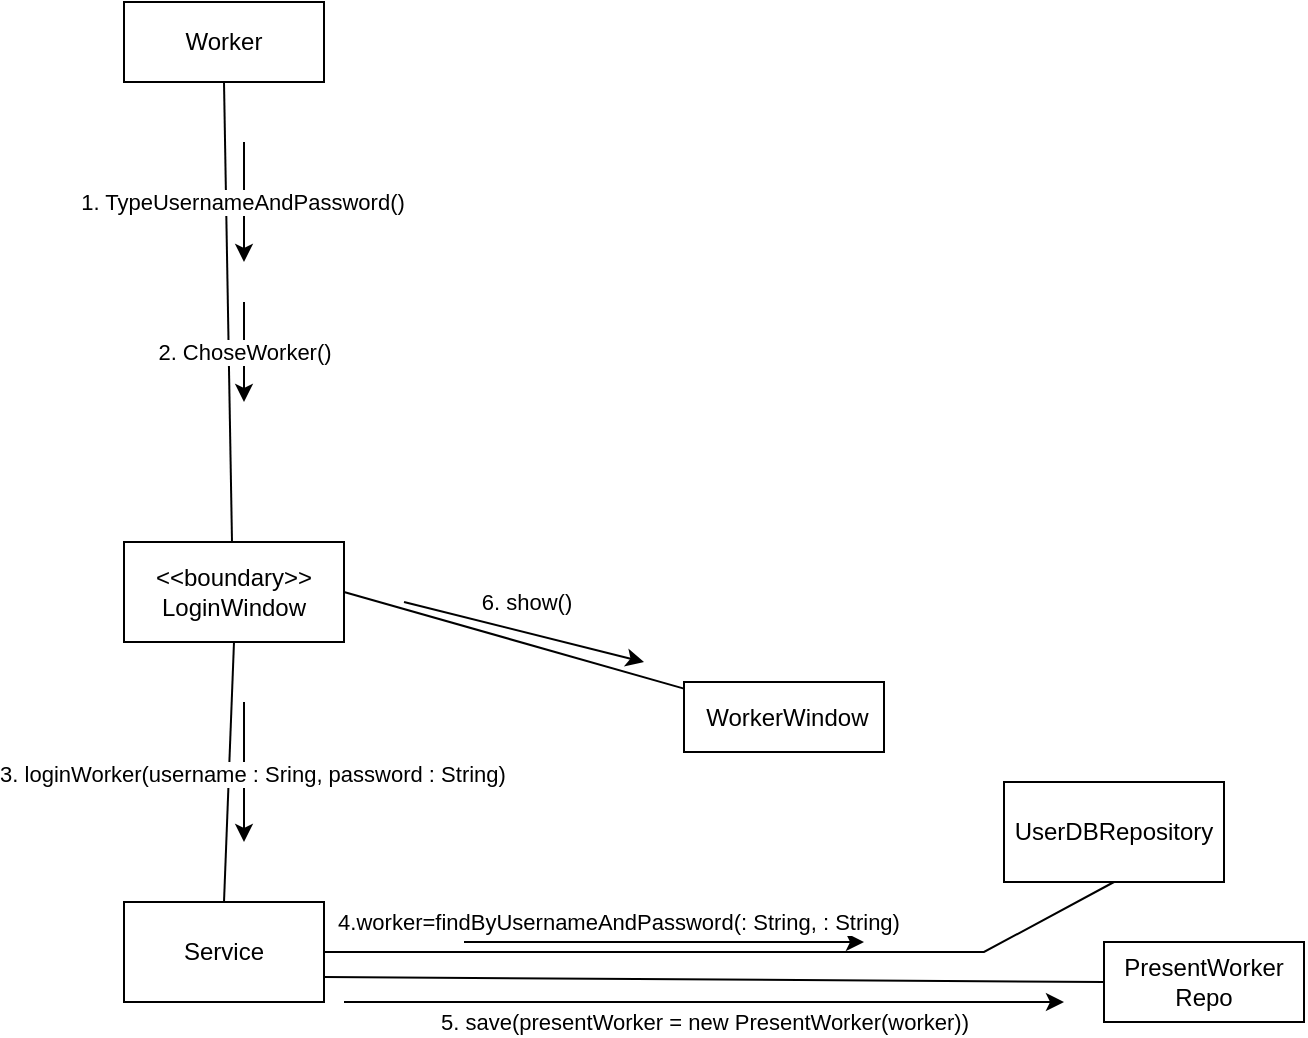 <mxfile version="26.2.14">
  <diagram name="Page-1" id="c2RrNnLsDapVxzxUkUCF">
    <mxGraphModel dx="2063" dy="738" grid="1" gridSize="10" guides="1" tooltips="1" connect="1" arrows="1" fold="1" page="1" pageScale="1" pageWidth="850" pageHeight="1100" math="0" shadow="0">
      <root>
        <mxCell id="0" />
        <mxCell id="1" parent="0" />
        <mxCell id="Y9hDRSrSCaZQf4_mvHso-1" value="Worker" style="rounded=0;whiteSpace=wrap;html=1;" vertex="1" parent="1">
          <mxGeometry x="10" y="40" width="100" height="40" as="geometry" />
        </mxCell>
        <mxCell id="Y9hDRSrSCaZQf4_mvHso-2" value="" style="endArrow=none;html=1;rounded=0;entryX=0.5;entryY=1;entryDx=0;entryDy=0;" edge="1" parent="1" target="Y9hDRSrSCaZQf4_mvHso-1">
          <mxGeometry width="50" height="50" relative="1" as="geometry">
            <mxPoint x="64" y="310" as="sourcePoint" />
            <mxPoint x="450" y="340" as="targetPoint" />
          </mxGeometry>
        </mxCell>
        <mxCell id="Y9hDRSrSCaZQf4_mvHso-3" value="&lt;div&gt;&amp;lt;&amp;lt;boundary&amp;gt;&amp;gt;&lt;/div&gt;&lt;div&gt;LoginWindow&lt;/div&gt;" style="rounded=0;whiteSpace=wrap;html=1;" vertex="1" parent="1">
          <mxGeometry x="10" y="310" width="110" height="50" as="geometry" />
        </mxCell>
        <mxCell id="Y9hDRSrSCaZQf4_mvHso-4" value="" style="endArrow=classic;html=1;rounded=0;" edge="1" parent="1">
          <mxGeometry width="50" height="50" relative="1" as="geometry">
            <mxPoint x="70" y="110" as="sourcePoint" />
            <mxPoint x="70" y="170" as="targetPoint" />
          </mxGeometry>
        </mxCell>
        <mxCell id="Y9hDRSrSCaZQf4_mvHso-5" value="1. TypeUsernameAndPassword()" style="edgeLabel;html=1;align=center;verticalAlign=middle;resizable=0;points=[];" vertex="1" connectable="0" parent="Y9hDRSrSCaZQf4_mvHso-4">
          <mxGeometry relative="1" as="geometry">
            <mxPoint x="-1" as="offset" />
          </mxGeometry>
        </mxCell>
        <mxCell id="Y9hDRSrSCaZQf4_mvHso-6" value="" style="endArrow=classic;html=1;rounded=0;" edge="1" parent="1">
          <mxGeometry width="50" height="50" relative="1" as="geometry">
            <mxPoint x="70" y="190" as="sourcePoint" />
            <mxPoint x="70" y="240" as="targetPoint" />
          </mxGeometry>
        </mxCell>
        <mxCell id="Y9hDRSrSCaZQf4_mvHso-7" value="2. ChoseWorker()" style="edgeLabel;html=1;align=center;verticalAlign=middle;resizable=0;points=[];" vertex="1" connectable="0" parent="Y9hDRSrSCaZQf4_mvHso-6">
          <mxGeometry relative="1" as="geometry">
            <mxPoint as="offset" />
          </mxGeometry>
        </mxCell>
        <mxCell id="Y9hDRSrSCaZQf4_mvHso-8" value="Service" style="rounded=0;whiteSpace=wrap;html=1;" vertex="1" parent="1">
          <mxGeometry x="10" y="490" width="100" height="50" as="geometry" />
        </mxCell>
        <mxCell id="Y9hDRSrSCaZQf4_mvHso-9" value="" style="endArrow=none;html=1;rounded=0;entryX=0.5;entryY=1;entryDx=0;entryDy=0;exitX=0.5;exitY=0;exitDx=0;exitDy=0;" edge="1" parent="1" source="Y9hDRSrSCaZQf4_mvHso-8" target="Y9hDRSrSCaZQf4_mvHso-3">
          <mxGeometry width="50" height="50" relative="1" as="geometry">
            <mxPoint x="400" y="570" as="sourcePoint" />
            <mxPoint x="450" y="520" as="targetPoint" />
          </mxGeometry>
        </mxCell>
        <mxCell id="Y9hDRSrSCaZQf4_mvHso-10" value="" style="endArrow=classic;html=1;rounded=0;" edge="1" parent="1">
          <mxGeometry width="50" height="50" relative="1" as="geometry">
            <mxPoint x="70" y="390" as="sourcePoint" />
            <mxPoint x="70" y="460" as="targetPoint" />
          </mxGeometry>
        </mxCell>
        <mxCell id="Y9hDRSrSCaZQf4_mvHso-11" value="3. loginWorker(username : Sring, password : String)" style="edgeLabel;html=1;align=center;verticalAlign=middle;resizable=0;points=[];" vertex="1" connectable="0" parent="Y9hDRSrSCaZQf4_mvHso-10">
          <mxGeometry x="0.029" y="4" relative="1" as="geometry">
            <mxPoint as="offset" />
          </mxGeometry>
        </mxCell>
        <mxCell id="Y9hDRSrSCaZQf4_mvHso-12" value="UserDBRepository" style="rounded=0;whiteSpace=wrap;html=1;" vertex="1" parent="1">
          <mxGeometry x="450" y="430" width="110" height="50" as="geometry" />
        </mxCell>
        <mxCell id="Y9hDRSrSCaZQf4_mvHso-13" value="" style="endArrow=none;html=1;rounded=0;exitX=1;exitY=0.5;exitDx=0;exitDy=0;entryX=0.5;entryY=1;entryDx=0;entryDy=0;" edge="1" parent="1" source="Y9hDRSrSCaZQf4_mvHso-8" target="Y9hDRSrSCaZQf4_mvHso-12">
          <mxGeometry width="50" height="50" relative="1" as="geometry">
            <mxPoint x="400" y="470" as="sourcePoint" />
            <mxPoint x="450" y="420" as="targetPoint" />
            <Array as="points">
              <mxPoint x="440" y="515" />
            </Array>
          </mxGeometry>
        </mxCell>
        <mxCell id="Y9hDRSrSCaZQf4_mvHso-14" value="" style="endArrow=classic;html=1;rounded=0;" edge="1" parent="1">
          <mxGeometry width="50" height="50" relative="1" as="geometry">
            <mxPoint x="180" y="510" as="sourcePoint" />
            <mxPoint x="380" y="510" as="targetPoint" />
          </mxGeometry>
        </mxCell>
        <mxCell id="Y9hDRSrSCaZQf4_mvHso-15" value="4.worker=findByUsernameAndPassword(: String, : String)" style="edgeLabel;html=1;align=center;verticalAlign=middle;resizable=0;points=[];" vertex="1" connectable="0" parent="Y9hDRSrSCaZQf4_mvHso-14">
          <mxGeometry x="-0.23" y="-3" relative="1" as="geometry">
            <mxPoint y="-13" as="offset" />
          </mxGeometry>
        </mxCell>
        <mxCell id="Y9hDRSrSCaZQf4_mvHso-16" value="&lt;div&gt;PresentWorker&lt;/div&gt;&lt;div&gt;Repo&lt;/div&gt;" style="rounded=0;whiteSpace=wrap;html=1;" vertex="1" parent="1">
          <mxGeometry x="500" y="510" width="100" height="40" as="geometry" />
        </mxCell>
        <mxCell id="Y9hDRSrSCaZQf4_mvHso-17" value="" style="endArrow=none;html=1;rounded=0;exitX=1;exitY=0.75;exitDx=0;exitDy=0;entryX=0;entryY=0.5;entryDx=0;entryDy=0;" edge="1" parent="1" source="Y9hDRSrSCaZQf4_mvHso-8" target="Y9hDRSrSCaZQf4_mvHso-16">
          <mxGeometry width="50" height="50" relative="1" as="geometry">
            <mxPoint x="400" y="590" as="sourcePoint" />
            <mxPoint x="450" y="540" as="targetPoint" />
          </mxGeometry>
        </mxCell>
        <mxCell id="Y9hDRSrSCaZQf4_mvHso-18" value="" style="endArrow=classic;html=1;rounded=0;" edge="1" parent="1">
          <mxGeometry width="50" height="50" relative="1" as="geometry">
            <mxPoint x="120" y="540" as="sourcePoint" />
            <mxPoint x="480" y="540" as="targetPoint" />
          </mxGeometry>
        </mxCell>
        <mxCell id="Y9hDRSrSCaZQf4_mvHso-19" value="5. save(presentWorker = new PresentWorker(worker))" style="edgeLabel;html=1;align=center;verticalAlign=middle;resizable=0;points=[];" vertex="1" connectable="0" parent="Y9hDRSrSCaZQf4_mvHso-18">
          <mxGeometry x="0.167" y="-1" relative="1" as="geometry">
            <mxPoint x="-30" y="9" as="offset" />
          </mxGeometry>
        </mxCell>
        <mxCell id="Y9hDRSrSCaZQf4_mvHso-20" value="" style="endArrow=none;html=1;rounded=0;exitX=1;exitY=0.5;exitDx=0;exitDy=0;" edge="1" parent="1" source="Y9hDRSrSCaZQf4_mvHso-3" target="Y9hDRSrSCaZQf4_mvHso-21">
          <mxGeometry width="50" height="50" relative="1" as="geometry">
            <mxPoint x="400" y="410" as="sourcePoint" />
            <mxPoint x="360" y="335" as="targetPoint" />
          </mxGeometry>
        </mxCell>
        <mxCell id="Y9hDRSrSCaZQf4_mvHso-21" value="&amp;nbsp;WorkerWindow" style="rounded=0;whiteSpace=wrap;html=1;" vertex="1" parent="1">
          <mxGeometry x="290" y="380" width="100" height="35" as="geometry" />
        </mxCell>
        <mxCell id="Y9hDRSrSCaZQf4_mvHso-23" value="" style="endArrow=classic;html=1;rounded=0;" edge="1" parent="1">
          <mxGeometry width="50" height="50" relative="1" as="geometry">
            <mxPoint x="150" y="340" as="sourcePoint" />
            <mxPoint x="270" y="370" as="targetPoint" />
          </mxGeometry>
        </mxCell>
        <mxCell id="Y9hDRSrSCaZQf4_mvHso-24" value="6. show()" style="edgeLabel;html=1;align=center;verticalAlign=middle;resizable=0;points=[];" vertex="1" connectable="0" parent="Y9hDRSrSCaZQf4_mvHso-23">
          <mxGeometry x="0.322" y="3" relative="1" as="geometry">
            <mxPoint x="-20" y="-17" as="offset" />
          </mxGeometry>
        </mxCell>
      </root>
    </mxGraphModel>
  </diagram>
</mxfile>
